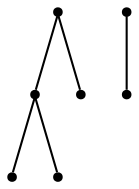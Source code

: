 graph {
  node [shape=point,comment="{\"directed\":false,\"doi\":\"10.1007/978-3-319-50106-2_7\",\"figure\":\"6 (1)\"}"]

  v0 [pos="1514.6183712807895,387.17695908337055"]
  v1 [pos="1470.52072563935,387.17695908337055"]
  v2 [pos="1161.841275808007,387.17695908337055"]
  v3 [pos="1250.0344686731019,387.17695908337055"]
  v4 [pos="1338.228837923924,387.17695908337055"]
  v5 [pos="1426.4251784156945,387.1769590833705"]
  v6 [pos="1382.3264835653636,387.17695908337055"]

  v0 -- v1 [id="-1",pos="1514.6183712807895,387.17695908337055 1504.568857747813,390.25991034875995 1485.2323829868928,390.14723305355085 1470.52072563935,387.17695908337055"]
  v5 -- v6 [id="-2",pos="1426.4251784156945,387.1769590833705 1412.1541570085897,391.26841029346434 1399.1728358892335,393.44361622716224 1382.3264835653636,387.17695908337055"]
  v1 -- v4 [id="-3",pos="1470.52072563935,387.17695908337055 1426.4314100806291,431.27406427903946 1382.3327152302977,431.27406427903946 1338.228837923924,387.17695908337055"]
  v1 -- v3 [id="-4",pos="1470.52072563935,387.17695908337055 1404.3819990670456,453.32314147489063 1316.1846093663828,453.32314147489063 1250.0344686731019,387.17695908337055"]
  v0 -- v2 [id="-5",pos="1514.6183712807895,387.17695908337055 1448.4766242586445,475.37221867074174 1227.991416501288,475.37221867074174 1161.841275808007,387.17695908337055"]
}